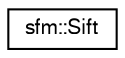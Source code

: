 digraph "Graphical Class Hierarchy"
{
  edge [fontname="FreeSans",fontsize="10",labelfontname="FreeSans",labelfontsize="10"];
  node [fontname="FreeSans",fontsize="10",shape=record];
  rankdir="LR";
  Node0 [label="sfm::Sift",height=0.2,width=0.4,color="black", fillcolor="white", style="filled",URL="$classsfm_1_1_sift.html",tooltip="Implementation of the SIFT feature detector and descriptor. "];
}
